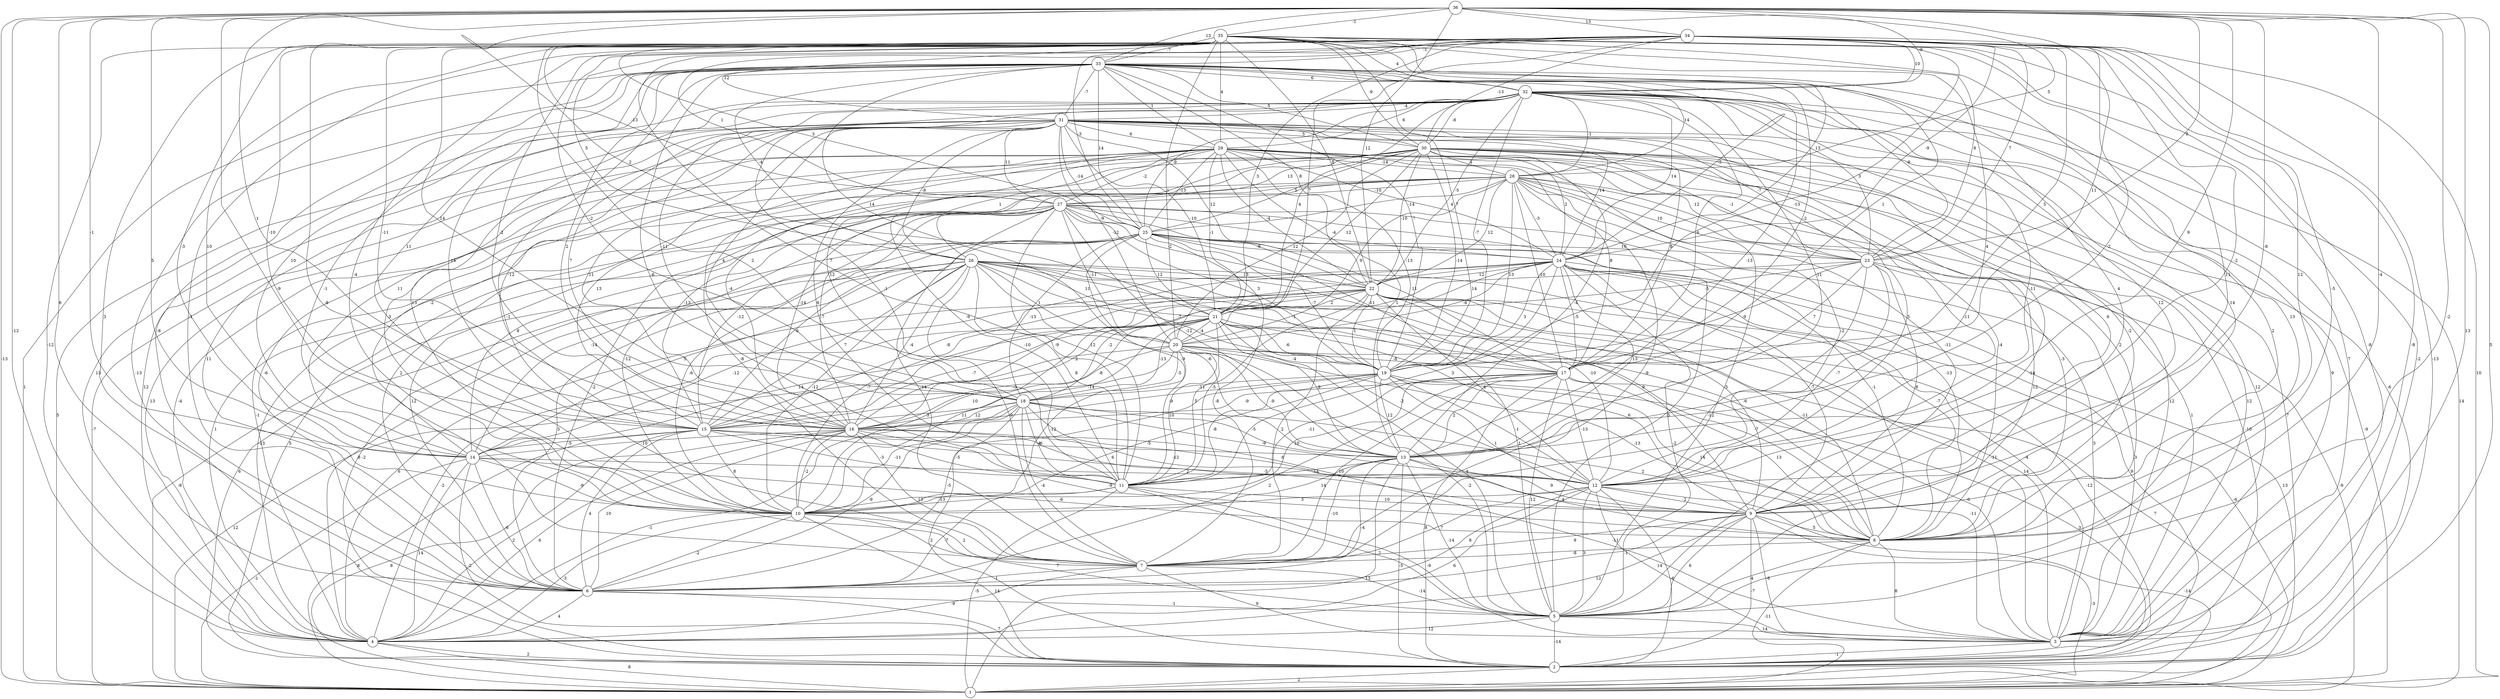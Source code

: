 graph { 
	 fontname="Helvetica,Arial,sans-serif" 
	 node [shape = circle]; 
	 36 -- 1 [label = "-13"];
	 36 -- 2 [label = "5"];
	 36 -- 3 [label = "13"];
	 36 -- 4 [label = "-12"];
	 36 -- 5 [label = "-2"];
	 36 -- 6 [label = "6"];
	 36 -- 7 [label = "-9"];
	 36 -- 8 [label = "-4"];
	 36 -- 10 [label = "5"];
	 36 -- 12 [label = "-8"];
	 36 -- 13 [label = "9"];
	 36 -- 14 [label = "-1"];
	 36 -- 16 [label = "1"];
	 36 -- 19 [label = "11"];
	 36 -- 21 [label = "2"];
	 36 -- 22 [label = "12"];
	 36 -- 23 [label = "8"];
	 36 -- 28 [label = "5"];
	 36 -- 32 [label = "-9"];
	 36 -- 33 [label = "13"];
	 36 -- 34 [label = "13"];
	 36 -- 35 [label = "-1"];
	 35 -- 2 [label = "-2"];
	 35 -- 3 [label = "-8"];
	 35 -- 4 [label = "-12"];
	 35 -- 5 [label = "2"];
	 35 -- 6 [label = "3"];
	 35 -- 7 [label = "-8"];
	 35 -- 9 [label = "11"];
	 35 -- 11 [label = "2"];
	 35 -- 13 [label = "4"];
	 35 -- 14 [label = "-3"];
	 35 -- 15 [label = "-10"];
	 35 -- 16 [label = "-11"];
	 35 -- 17 [label = "1"];
	 35 -- 18 [label = "14"];
	 35 -- 19 [label = "7"];
	 35 -- 20 [label = "1"];
	 35 -- 22 [label = "8"];
	 35 -- 23 [label = "8"];
	 35 -- 24 [label = "13"];
	 35 -- 25 [label = "3"];
	 35 -- 27 [label = "-13"];
	 35 -- 29 [label = "4"];
	 35 -- 30 [label = "-9"];
	 35 -- 31 [label = "12"];
	 35 -- 32 [label = "4"];
	 35 -- 33 [label = "-7"];
	 34 -- 1 [label = "10"];
	 34 -- 2 [label = "-13"];
	 34 -- 3 [label = "-8"];
	 34 -- 6 [label = "-1"];
	 34 -- 8 [label = "-5"];
	 34 -- 9 [label = "12"];
	 34 -- 10 [label = "-4"];
	 34 -- 11 [label = "7"];
	 34 -- 12 [label = "-2"];
	 34 -- 13 [label = "-2"];
	 34 -- 14 [label = "10"];
	 34 -- 16 [label = "-2"];
	 34 -- 17 [label = "5"];
	 34 -- 18 [label = "-2"];
	 34 -- 19 [label = "-13"];
	 34 -- 20 [label = "7"];
	 34 -- 21 [label = "3"];
	 34 -- 23 [label = "7"];
	 34 -- 24 [label = "-9"];
	 34 -- 25 [label = "-3"];
	 34 -- 26 [label = "5"];
	 34 -- 27 [label = "1"];
	 34 -- 30 [label = "-13"];
	 34 -- 32 [label = "10"];
	 34 -- 33 [label = "-1"];
	 33 -- 1 [label = "1"];
	 33 -- 2 [label = "-13"];
	 33 -- 3 [label = "7"];
	 33 -- 6 [label = "-8"];
	 33 -- 7 [label = "-1"];
	 33 -- 8 [label = "14"];
	 33 -- 9 [label = "4"];
	 33 -- 10 [label = "-1"];
	 33 -- 11 [label = "-6"];
	 33 -- 13 [label = "-13"];
	 33 -- 14 [label = "10"];
	 33 -- 15 [label = "11"];
	 33 -- 16 [label = "2"];
	 33 -- 17 [label = "-2"];
	 33 -- 19 [label = "7"];
	 33 -- 20 [label = "14"];
	 33 -- 22 [label = "8"];
	 33 -- 23 [label = "-9"];
	 33 -- 24 [label = "-5"];
	 33 -- 25 [label = "14"];
	 33 -- 26 [label = "-4"];
	 33 -- 28 [label = "14"];
	 33 -- 29 [label = "1"];
	 33 -- 30 [label = "-5"];
	 33 -- 31 [label = "-7"];
	 33 -- 32 [label = "6"];
	 32 -- 1 [label = "14"];
	 32 -- 2 [label = "-6"];
	 32 -- 3 [label = "9"];
	 32 -- 4 [label = "13"];
	 32 -- 8 [label = "13"];
	 32 -- 9 [label = "12"];
	 32 -- 10 [label = "13"];
	 32 -- 11 [label = "-1"];
	 32 -- 12 [label = "-11"];
	 32 -- 13 [label = "11"];
	 32 -- 15 [label = "-14"];
	 32 -- 16 [label = "7"];
	 32 -- 17 [label = "4"];
	 32 -- 18 [label = "-11"];
	 32 -- 19 [label = "-7"];
	 32 -- 21 [label = "4"];
	 32 -- 22 [label = "-5"];
	 32 -- 23 [label = "3"];
	 32 -- 24 [label = "14"];
	 32 -- 25 [label = "-9"];
	 32 -- 28 [label = "-1"];
	 32 -- 29 [label = "6"];
	 32 -- 30 [label = "-8"];
	 32 -- 31 [label = "-4"];
	 31 -- 1 [label = "5"];
	 31 -- 3 [label = "12"];
	 31 -- 4 [label = "12"];
	 31 -- 5 [label = "-14"];
	 31 -- 6 [label = "11"];
	 31 -- 8 [label = "-2"];
	 31 -- 9 [label = "6"];
	 31 -- 10 [label = "-3"];
	 31 -- 11 [label = "6"];
	 31 -- 14 [label = "11"];
	 31 -- 15 [label = "-12"];
	 31 -- 16 [label = "11"];
	 31 -- 17 [label = "8"];
	 31 -- 18 [label = "4"];
	 31 -- 20 [label = "-12"];
	 31 -- 21 [label = "-10"];
	 31 -- 22 [label = "12"];
	 31 -- 23 [label = "-7"];
	 31 -- 24 [label = "14"];
	 31 -- 25 [label = "-14"];
	 31 -- 26 [label = "-8"];
	 31 -- 27 [label = "11"];
	 31 -- 29 [label = "6"];
	 31 -- 30 [label = "5"];
	 30 -- 1 [label = "-9"];
	 30 -- 2 [label = "7"];
	 30 -- 3 [label = "12"];
	 30 -- 4 [label = "-4"];
	 30 -- 5 [label = "12"];
	 30 -- 6 [label = "2"];
	 30 -- 8 [label = "2"];
	 30 -- 11 [label = "-9"];
	 30 -- 12 [label = "-11"];
	 30 -- 13 [label = "-4"];
	 30 -- 14 [label = "-2"];
	 30 -- 16 [label = "-4"];
	 30 -- 19 [label = "-14"];
	 30 -- 20 [label = "12"];
	 30 -- 21 [label = "12"];
	 30 -- 22 [label = "-10"];
	 30 -- 23 [label = "-1"];
	 30 -- 24 [label = "2"];
	 30 -- 25 [label = "5"];
	 30 -- 27 [label = "13"];
	 30 -- 28 [label = "4"];
	 29 -- 1 [label = "-7"];
	 29 -- 3 [label = "12"];
	 29 -- 4 [label = "13"];
	 29 -- 5 [label = "5"];
	 29 -- 6 [label = "-6"];
	 29 -- 7 [label = "-8"];
	 29 -- 8 [label = "-4"];
	 29 -- 12 [label = "5"];
	 29 -- 13 [label = "1"];
	 29 -- 15 [label = "13"];
	 29 -- 17 [label = "8"];
	 29 -- 18 [label = "12"];
	 29 -- 19 [label = "-13"];
	 29 -- 21 [label = "-1"];
	 29 -- 22 [label = "-4"];
	 29 -- 23 [label = "12"];
	 29 -- 24 [label = "4"];
	 29 -- 25 [label = "-13"];
	 29 -- 26 [label = "1"];
	 29 -- 27 [label = "-2"];
	 29 -- 28 [label = "-14"];
	 28 -- 2 [label = "-10"];
	 28 -- 3 [label = "1"];
	 28 -- 4 [label = "-1"];
	 28 -- 6 [label = "-2"];
	 28 -- 7 [label = "-9"];
	 28 -- 8 [label = "-3"];
	 28 -- 9 [label = "-11"];
	 28 -- 12 [label = "-2"];
	 28 -- 15 [label = "-13"];
	 28 -- 16 [label = "-14"];
	 28 -- 17 [label = "-10"];
	 28 -- 19 [label = "13"];
	 28 -- 20 [label = "9"];
	 28 -- 22 [label = "12"];
	 28 -- 23 [label = "10"];
	 28 -- 24 [label = "-3"];
	 28 -- 25 [label = "-14"];
	 28 -- 27 [label = "-10"];
	 27 -- 2 [label = "5"];
	 27 -- 4 [label = "1"];
	 27 -- 5 [label = "-5"];
	 27 -- 6 [label = "12"];
	 27 -- 7 [label = "-14"];
	 27 -- 8 [label = "-13"];
	 27 -- 10 [label = "-12"];
	 27 -- 11 [label = "12"];
	 27 -- 13 [label = "-12"];
	 27 -- 14 [label = "8"];
	 27 -- 15 [label = "-12"];
	 27 -- 16 [label = "-7"];
	 27 -- 17 [label = "11"];
	 27 -- 19 [label = "3"];
	 27 -- 20 [label = "-11"];
	 27 -- 22 [label = "-2"];
	 27 -- 24 [label = "-4"];
	 27 -- 25 [label = "-9"];
	 26 -- 1 [label = "-8"];
	 26 -- 2 [label = "6"];
	 26 -- 3 [label = "-11"];
	 26 -- 4 [label = "8"];
	 26 -- 5 [label = "1"];
	 26 -- 6 [label = "3"];
	 26 -- 7 [label = "9"];
	 26 -- 9 [label = "9"];
	 26 -- 10 [label = "-12"];
	 26 -- 11 [label = "8"];
	 26 -- 12 [label = "-10"];
	 26 -- 13 [label = "-6"];
	 26 -- 14 [label = "5"];
	 26 -- 15 [label = "7"];
	 26 -- 16 [label = "-4"];
	 26 -- 17 [label = "-1"];
	 26 -- 19 [label = "-7"];
	 26 -- 20 [label = "1"];
	 26 -- 21 [label = "11"];
	 26 -- 22 [label = "13"];
	 25 -- 2 [label = "-2"];
	 25 -- 3 [label = "3"];
	 25 -- 4 [label = "-13"];
	 25 -- 7 [label = "-8"];
	 25 -- 8 [label = "-1"];
	 25 -- 10 [label = "-6"];
	 25 -- 11 [label = "-9"];
	 25 -- 14 [label = "-14"];
	 25 -- 15 [label = "6"];
	 25 -- 17 [label = "-11"];
	 25 -- 18 [label = "-13"];
	 25 -- 19 [label = "-7"];
	 25 -- 21 [label = "12"];
	 25 -- 23 [label = "10"];
	 25 -- 24 [label = "-8"];
	 24 -- 1 [label = "13"];
	 24 -- 2 [label = "9"];
	 24 -- 3 [label = "-4"];
	 24 -- 5 [label = "-2"];
	 24 -- 8 [label = "-7"];
	 24 -- 9 [label = "-7"];
	 24 -- 10 [label = "-7"];
	 24 -- 11 [label = "3"];
	 24 -- 13 [label = "13"];
	 24 -- 15 [label = "-8"];
	 24 -- 16 [label = "-9"];
	 24 -- 17 [label = "-5"];
	 24 -- 19 [label = "3"];
	 24 -- 20 [label = "-8"];
	 24 -- 21 [label = "14"];
	 24 -- 22 [label = "12"];
	 23 -- 1 [label = "-9"];
	 23 -- 3 [label = "3"];
	 23 -- 7 [label = "-12"];
	 23 -- 9 [label = "8"];
	 23 -- 12 [label = "-7"];
	 23 -- 15 [label = "-10"];
	 23 -- 17 [label = "7"];
	 23 -- 19 [label = "-9"];
	 23 -- 21 [label = "-5"];
	 22 -- 1 [label = "-6"];
	 22 -- 2 [label = "-12"];
	 22 -- 3 [label = "14"];
	 22 -- 4 [label = "6"];
	 22 -- 7 [label = "2"];
	 22 -- 8 [label = "-11"];
	 22 -- 9 [label = "-6"];
	 22 -- 10 [label = "10"];
	 22 -- 11 [label = "-5"];
	 22 -- 12 [label = "4"];
	 22 -- 14 [label = "-12"];
	 22 -- 16 [label = "2"];
	 22 -- 18 [label = "-2"];
	 22 -- 19 [label = "1"];
	 22 -- 21 [label = "2"];
	 21 -- 1 [label = "7"];
	 21 -- 4 [label = "-2"];
	 21 -- 5 [label = "4"];
	 21 -- 8 [label = "-7"];
	 21 -- 9 [label = "6"];
	 21 -- 10 [label = "11"];
	 21 -- 11 [label = "5"];
	 21 -- 12 [label = "-2"];
	 21 -- 13 [label = "9"];
	 21 -- 14 [label = "14"];
	 21 -- 15 [label = "-7"];
	 21 -- 16 [label = "-8"];
	 21 -- 18 [label = "-13"];
	 21 -- 19 [label = "-6"];
	 21 -- 20 [label = "-4"];
	 20 -- 1 [label = "12"];
	 20 -- 3 [label = "-6"];
	 20 -- 5 [label = "-2"];
	 20 -- 8 [label = "-13"];
	 20 -- 10 [label = "-12"];
	 20 -- 11 [label = "10"];
	 20 -- 13 [label = "-9"];
	 20 -- 15 [label = "-3"];
	 20 -- 16 [label = "-14"];
	 20 -- 17 [label = "-8"];
	 20 -- 18 [label = "-5"];
	 20 -- 19 [label = "-4"];
	 19 -- 2 [label = "3"];
	 19 -- 6 [label = "-5"];
	 19 -- 8 [label = "14"];
	 19 -- 9 [label = "1"];
	 19 -- 10 [label = "-5"];
	 19 -- 11 [label = "-8"];
	 19 -- 12 [label = "-1"];
	 19 -- 13 [label = "12"];
	 19 -- 16 [label = "-9"];
	 19 -- 18 [label = "-11"];
	 18 -- 2 [label = "2"];
	 18 -- 4 [label = "-1"];
	 18 -- 6 [label = "-9"];
	 18 -- 7 [label = "-4"];
	 18 -- 8 [label = "2"];
	 18 -- 9 [label = "6"];
	 18 -- 10 [label = "-11"];
	 18 -- 11 [label = "-6"];
	 18 -- 12 [label = "-9"];
	 18 -- 13 [label = "-5"];
	 18 -- 15 [label = "3"];
	 18 -- 16 [label = "12"];
	 17 -- 2 [label = "8"];
	 17 -- 3 [label = "-11"];
	 17 -- 5 [label = "12"];
	 17 -- 6 [label = "2"];
	 17 -- 7 [label = "10"];
	 17 -- 8 [label = "13"];
	 17 -- 10 [label = "10"];
	 17 -- 11 [label = "-11"];
	 17 -- 12 [label = "-13"];
	 17 -- 13 [label = "2"];
	 17 -- 16 [label = "-9"];
	 16 -- 1 [label = "8"];
	 16 -- 4 [label = "6"];
	 16 -- 6 [label = "10"];
	 16 -- 7 [label = "13"];
	 16 -- 8 [label = "-9"];
	 16 -- 9 [label = "-3"];
	 16 -- 10 [label = "-2"];
	 16 -- 11 [label = "-5"];
	 16 -- 12 [label = "-12"];
	 16 -- 14 [label = "-10"];
	 15 -- 1 [label = "8"];
	 15 -- 3 [label = "-11"];
	 15 -- 4 [label = "2"];
	 15 -- 6 [label = "4"];
	 15 -- 10 [label = "8"];
	 15 -- 11 [label = "-3"];
	 15 -- 12 [label = "6"];
	 15 -- 13 [label = "4"];
	 15 -- 14 [label = "-5"];
	 14 -- 1 [label = "-1"];
	 14 -- 2 [label = "-2"];
	 14 -- 4 [label = "14"];
	 14 -- 6 [label = "-6"];
	 14 -- 8 [label = "-6"];
	 14 -- 10 [label = "-9"];
	 14 -- 12 [label = "2"];
	 13 -- 1 [label = "13"];
	 13 -- 2 [label = "-5"];
	 13 -- 5 [label = "-14"];
	 13 -- 6 [label = "-4"];
	 13 -- 7 [label = "-10"];
	 13 -- 8 [label = "4"];
	 13 -- 9 [label = "9"];
	 13 -- 10 [label = "14"];
	 13 -- 11 [label = "14"];
	 12 -- 1 [label = "-14"];
	 12 -- 2 [label = "-6"];
	 12 -- 3 [label = "14"];
	 12 -- 4 [label = "6"];
	 12 -- 5 [label = "3"];
	 12 -- 6 [label = "8"];
	 12 -- 7 [label = "7"];
	 12 -- 9 [label = "-2"];
	 12 -- 10 [label = "3"];
	 11 -- 1 [label = "-5"];
	 11 -- 3 [label = "-9"];
	 11 -- 5 [label = "2"];
	 11 -- 6 [label = "-7"];
	 11 -- 9 [label = "10"];
	 11 -- 10 [label = "-13"];
	 10 -- 2 [label = "14"];
	 10 -- 4 [label = "-3"];
	 10 -- 5 [label = "7"];
	 10 -- 6 [label = "-2"];
	 10 -- 7 [label = "2"];
	 9 -- 1 [label = "-3"];
	 9 -- 2 [label = "-7"];
	 9 -- 3 [label = "-6"];
	 9 -- 4 [label = "12"];
	 9 -- 5 [label = "6"];
	 9 -- 6 [label = "-1"];
	 9 -- 7 [label = "9"];
	 9 -- 8 [label = "5"];
	 8 -- 1 [label = "-11"];
	 8 -- 3 [label = "8"];
	 8 -- 5 [label = "-4"];
	 8 -- 7 [label = "-8"];
	 7 -- 3 [label = "9"];
	 7 -- 4 [label = "-9"];
	 7 -- 5 [label = "-14"];
	 7 -- 6 [label = "-1"];
	 6 -- 2 [label = "7"];
	 6 -- 4 [label = "4"];
	 6 -- 5 [label = "-1"];
	 5 -- 2 [label = "-14"];
	 5 -- 3 [label = "14"];
	 5 -- 4 [label = "12"];
	 4 -- 1 [label = "8"];
	 4 -- 2 [label = "2"];
	 3 -- 2 [label = "-1"];
	 2 -- 1 [label = "2"];
	 1;
	 2;
	 3;
	 4;
	 5;
	 6;
	 7;
	 8;
	 9;
	 10;
	 11;
	 12;
	 13;
	 14;
	 15;
	 16;
	 17;
	 18;
	 19;
	 20;
	 21;
	 22;
	 23;
	 24;
	 25;
	 26;
	 27;
	 28;
	 29;
	 30;
	 31;
	 32;
	 33;
	 34;
	 35;
	 36;
}
